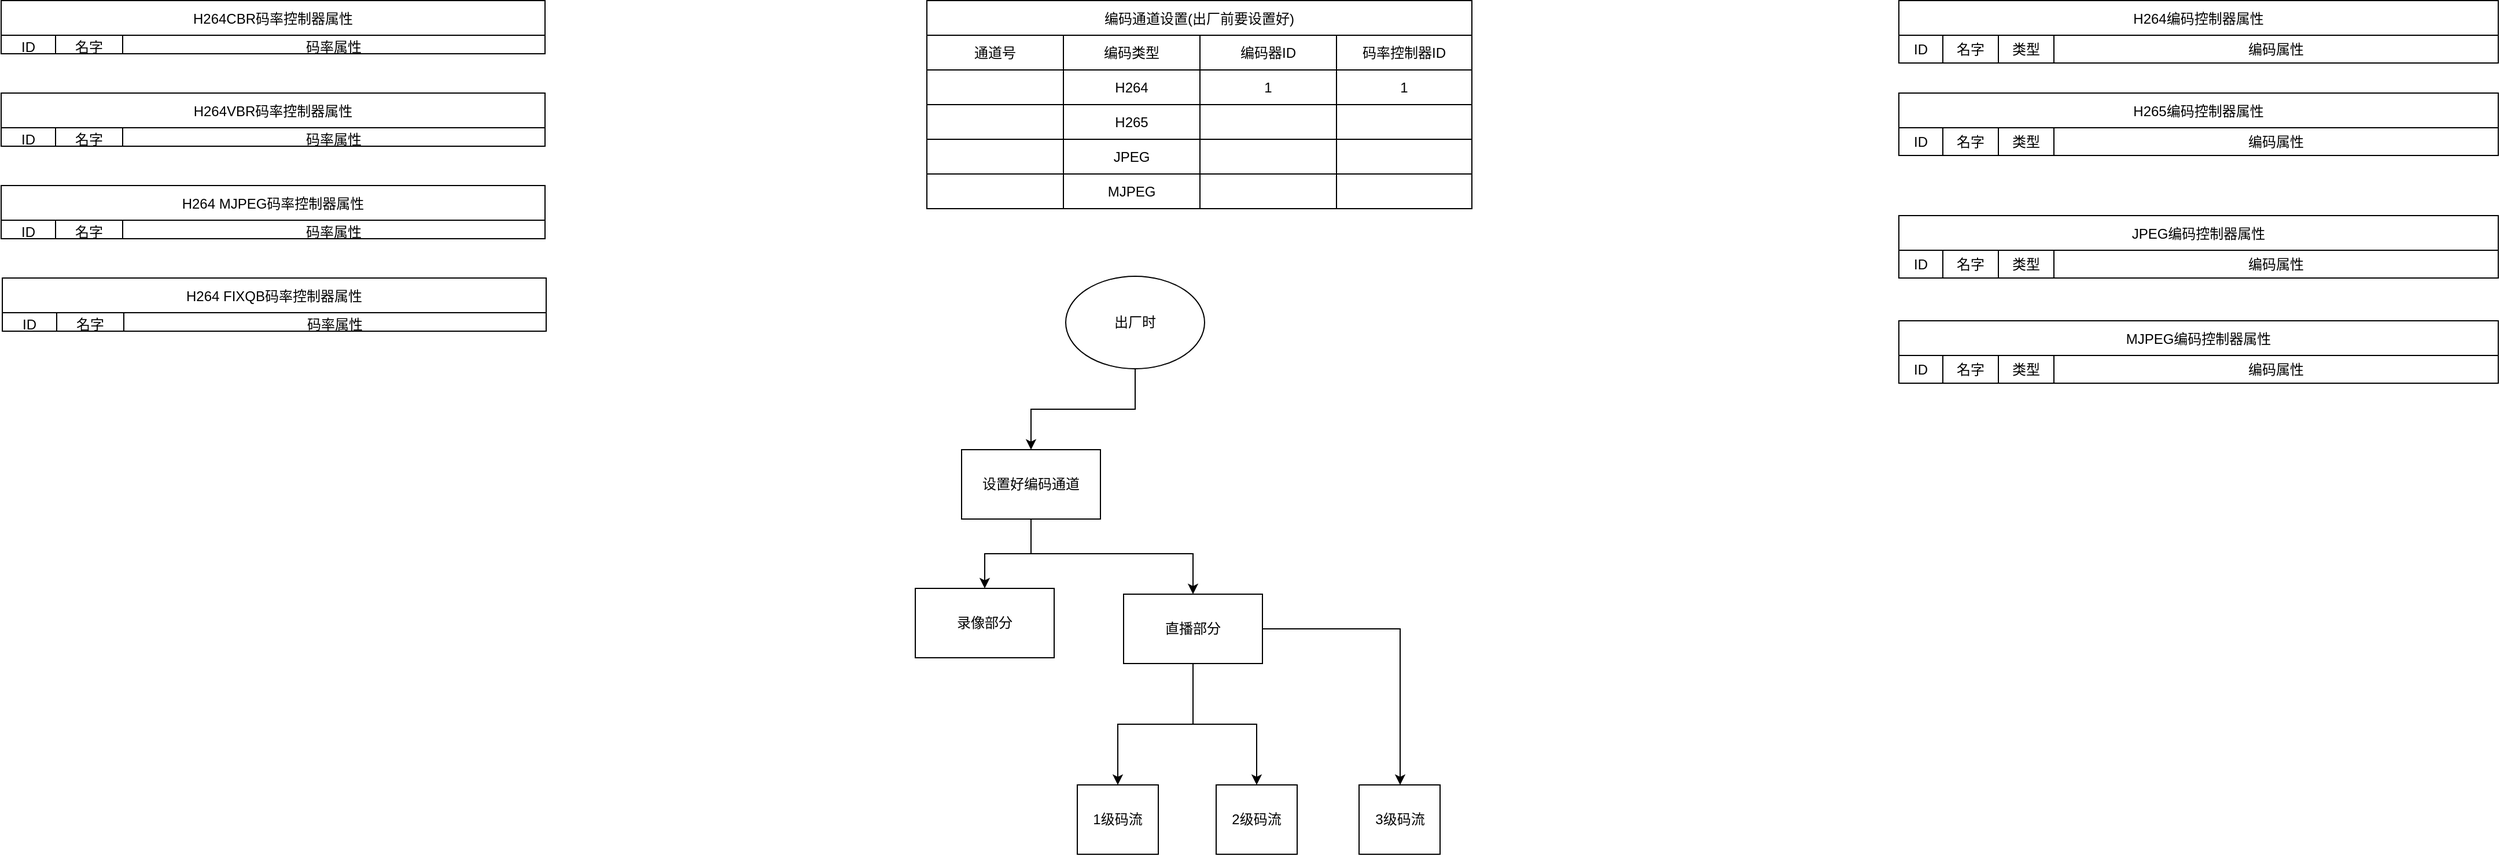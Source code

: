 <mxfile version="20.8.16" type="github">
  <diagram id="KSP_Ek3BJwsrb4C-WZ7z" name="第 1 页">
    <mxGraphModel dx="2345" dy="686" grid="1" gridSize="10" guides="1" tooltips="1" connect="1" arrows="1" fold="1" page="1" pageScale="1" pageWidth="827" pageHeight="1169" math="0" shadow="0">
      <root>
        <mxCell id="0" />
        <mxCell id="1" parent="0" />
        <mxCell id="0UnH1oCZMurItEouwhYK-30" value="" style="shape=partialRectangle;html=1;whiteSpace=wrap;connectable=0;strokeColor=inherit;overflow=hidden;fillColor=none;top=0;left=0;bottom=0;right=0;pointerEvents=1;" vertex="1" parent="1">
          <mxGeometry x="-640" y="91.5" width="60" height="40" as="geometry">
            <mxRectangle width="60" height="40" as="alternateBounds" />
          </mxGeometry>
        </mxCell>
        <mxCell id="0UnH1oCZMurItEouwhYK-40" value="编码通道设置(出厂前要设置好)" style="shape=table;startSize=30;container=1;collapsible=0;childLayout=tableLayout;" vertex="1" parent="1">
          <mxGeometry x="40" y="41.5" width="471" height="180" as="geometry" />
        </mxCell>
        <mxCell id="0UnH1oCZMurItEouwhYK-41" value="" style="shape=tableRow;horizontal=0;startSize=0;swimlaneHead=0;swimlaneBody=0;strokeColor=inherit;top=0;left=0;bottom=0;right=0;collapsible=0;dropTarget=0;fillColor=none;points=[[0,0.5],[1,0.5]];portConstraint=eastwest;" vertex="1" parent="0UnH1oCZMurItEouwhYK-40">
          <mxGeometry y="30" width="471" height="30" as="geometry" />
        </mxCell>
        <mxCell id="0UnH1oCZMurItEouwhYK-105" value="通道号" style="shape=partialRectangle;html=1;whiteSpace=wrap;connectable=0;strokeColor=inherit;overflow=hidden;fillColor=none;top=0;left=0;bottom=0;right=0;pointerEvents=1;" vertex="1" parent="0UnH1oCZMurItEouwhYK-41">
          <mxGeometry width="118" height="30" as="geometry">
            <mxRectangle width="118" height="30" as="alternateBounds" />
          </mxGeometry>
        </mxCell>
        <mxCell id="0UnH1oCZMurItEouwhYK-42" value="编码类型" style="shape=partialRectangle;html=1;whiteSpace=wrap;connectable=0;strokeColor=inherit;overflow=hidden;fillColor=none;top=0;left=0;bottom=0;right=0;pointerEvents=1;" vertex="1" parent="0UnH1oCZMurItEouwhYK-41">
          <mxGeometry x="118" width="118" height="30" as="geometry">
            <mxRectangle width="118" height="30" as="alternateBounds" />
          </mxGeometry>
        </mxCell>
        <mxCell id="0UnH1oCZMurItEouwhYK-44" value="编码器ID" style="shape=partialRectangle;html=1;whiteSpace=wrap;connectable=0;strokeColor=inherit;overflow=hidden;fillColor=none;top=0;left=0;bottom=0;right=0;pointerEvents=1;" vertex="1" parent="0UnH1oCZMurItEouwhYK-41">
          <mxGeometry x="236" width="118" height="30" as="geometry">
            <mxRectangle width="118" height="30" as="alternateBounds" />
          </mxGeometry>
        </mxCell>
        <mxCell id="0UnH1oCZMurItEouwhYK-57" value="码率控制器ID" style="shape=partialRectangle;html=1;whiteSpace=wrap;connectable=0;strokeColor=inherit;overflow=hidden;fillColor=none;top=0;left=0;bottom=0;right=0;pointerEvents=1;" vertex="1" parent="0UnH1oCZMurItEouwhYK-41">
          <mxGeometry x="354" width="117" height="30" as="geometry">
            <mxRectangle width="117" height="30" as="alternateBounds" />
          </mxGeometry>
        </mxCell>
        <mxCell id="0UnH1oCZMurItEouwhYK-45" value="" style="shape=tableRow;horizontal=0;startSize=0;swimlaneHead=0;swimlaneBody=0;strokeColor=inherit;top=0;left=0;bottom=0;right=0;collapsible=0;dropTarget=0;fillColor=none;points=[[0,0.5],[1,0.5]];portConstraint=eastwest;" vertex="1" parent="0UnH1oCZMurItEouwhYK-40">
          <mxGeometry y="60" width="471" height="30" as="geometry" />
        </mxCell>
        <mxCell id="0UnH1oCZMurItEouwhYK-106" style="shape=partialRectangle;html=1;whiteSpace=wrap;connectable=0;strokeColor=inherit;overflow=hidden;fillColor=none;top=0;left=0;bottom=0;right=0;pointerEvents=1;" vertex="1" parent="0UnH1oCZMurItEouwhYK-45">
          <mxGeometry width="118" height="30" as="geometry">
            <mxRectangle width="118" height="30" as="alternateBounds" />
          </mxGeometry>
        </mxCell>
        <mxCell id="0UnH1oCZMurItEouwhYK-46" value="H264" style="shape=partialRectangle;html=1;whiteSpace=wrap;connectable=0;strokeColor=inherit;overflow=hidden;fillColor=none;top=0;left=0;bottom=0;right=0;pointerEvents=1;" vertex="1" parent="0UnH1oCZMurItEouwhYK-45">
          <mxGeometry x="118" width="118" height="30" as="geometry">
            <mxRectangle width="118" height="30" as="alternateBounds" />
          </mxGeometry>
        </mxCell>
        <mxCell id="0UnH1oCZMurItEouwhYK-48" value="1" style="shape=partialRectangle;html=1;whiteSpace=wrap;connectable=0;strokeColor=inherit;overflow=hidden;fillColor=none;top=0;left=0;bottom=0;right=0;pointerEvents=1;" vertex="1" parent="0UnH1oCZMurItEouwhYK-45">
          <mxGeometry x="236" width="118" height="30" as="geometry">
            <mxRectangle width="118" height="30" as="alternateBounds" />
          </mxGeometry>
        </mxCell>
        <mxCell id="0UnH1oCZMurItEouwhYK-58" value="1" style="shape=partialRectangle;html=1;whiteSpace=wrap;connectable=0;strokeColor=inherit;overflow=hidden;fillColor=none;top=0;left=0;bottom=0;right=0;pointerEvents=1;" vertex="1" parent="0UnH1oCZMurItEouwhYK-45">
          <mxGeometry x="354" width="117" height="30" as="geometry">
            <mxRectangle width="117" height="30" as="alternateBounds" />
          </mxGeometry>
        </mxCell>
        <mxCell id="0UnH1oCZMurItEouwhYK-49" value="" style="shape=tableRow;horizontal=0;startSize=0;swimlaneHead=0;swimlaneBody=0;strokeColor=inherit;top=0;left=0;bottom=0;right=0;collapsible=0;dropTarget=0;fillColor=none;points=[[0,0.5],[1,0.5]];portConstraint=eastwest;" vertex="1" parent="0UnH1oCZMurItEouwhYK-40">
          <mxGeometry y="90" width="471" height="30" as="geometry" />
        </mxCell>
        <mxCell id="0UnH1oCZMurItEouwhYK-107" style="shape=partialRectangle;html=1;whiteSpace=wrap;connectable=0;strokeColor=inherit;overflow=hidden;fillColor=none;top=0;left=0;bottom=0;right=0;pointerEvents=1;" vertex="1" parent="0UnH1oCZMurItEouwhYK-49">
          <mxGeometry width="118" height="30" as="geometry">
            <mxRectangle width="118" height="30" as="alternateBounds" />
          </mxGeometry>
        </mxCell>
        <mxCell id="0UnH1oCZMurItEouwhYK-50" value="H265" style="shape=partialRectangle;html=1;whiteSpace=wrap;connectable=0;strokeColor=inherit;overflow=hidden;fillColor=none;top=0;left=0;bottom=0;right=0;pointerEvents=1;" vertex="1" parent="0UnH1oCZMurItEouwhYK-49">
          <mxGeometry x="118" width="118" height="30" as="geometry">
            <mxRectangle width="118" height="30" as="alternateBounds" />
          </mxGeometry>
        </mxCell>
        <mxCell id="0UnH1oCZMurItEouwhYK-52" value="" style="shape=partialRectangle;html=1;whiteSpace=wrap;connectable=0;strokeColor=inherit;overflow=hidden;fillColor=none;top=0;left=0;bottom=0;right=0;pointerEvents=1;" vertex="1" parent="0UnH1oCZMurItEouwhYK-49">
          <mxGeometry x="236" width="118" height="30" as="geometry">
            <mxRectangle width="118" height="30" as="alternateBounds" />
          </mxGeometry>
        </mxCell>
        <mxCell id="0UnH1oCZMurItEouwhYK-59" style="shape=partialRectangle;html=1;whiteSpace=wrap;connectable=0;strokeColor=inherit;overflow=hidden;fillColor=none;top=0;left=0;bottom=0;right=0;pointerEvents=1;" vertex="1" parent="0UnH1oCZMurItEouwhYK-49">
          <mxGeometry x="354" width="117" height="30" as="geometry">
            <mxRectangle width="117" height="30" as="alternateBounds" />
          </mxGeometry>
        </mxCell>
        <mxCell id="0UnH1oCZMurItEouwhYK-53" style="shape=tableRow;horizontal=0;startSize=0;swimlaneHead=0;swimlaneBody=0;strokeColor=inherit;top=0;left=0;bottom=0;right=0;collapsible=0;dropTarget=0;fillColor=none;points=[[0,0.5],[1,0.5]];portConstraint=eastwest;" vertex="1" parent="0UnH1oCZMurItEouwhYK-40">
          <mxGeometry y="120" width="471" height="30" as="geometry" />
        </mxCell>
        <mxCell id="0UnH1oCZMurItEouwhYK-108" style="shape=partialRectangle;html=1;whiteSpace=wrap;connectable=0;strokeColor=inherit;overflow=hidden;fillColor=none;top=0;left=0;bottom=0;right=0;pointerEvents=1;" vertex="1" parent="0UnH1oCZMurItEouwhYK-53">
          <mxGeometry width="118" height="30" as="geometry">
            <mxRectangle width="118" height="30" as="alternateBounds" />
          </mxGeometry>
        </mxCell>
        <mxCell id="0UnH1oCZMurItEouwhYK-54" value="JPEG" style="shape=partialRectangle;html=1;whiteSpace=wrap;connectable=0;strokeColor=inherit;overflow=hidden;fillColor=none;top=0;left=0;bottom=0;right=0;pointerEvents=1;" vertex="1" parent="0UnH1oCZMurItEouwhYK-53">
          <mxGeometry x="118" width="118" height="30" as="geometry">
            <mxRectangle width="118" height="30" as="alternateBounds" />
          </mxGeometry>
        </mxCell>
        <mxCell id="0UnH1oCZMurItEouwhYK-56" style="shape=partialRectangle;html=1;whiteSpace=wrap;connectable=0;strokeColor=inherit;overflow=hidden;fillColor=none;top=0;left=0;bottom=0;right=0;pointerEvents=1;" vertex="1" parent="0UnH1oCZMurItEouwhYK-53">
          <mxGeometry x="236" width="118" height="30" as="geometry">
            <mxRectangle width="118" height="30" as="alternateBounds" />
          </mxGeometry>
        </mxCell>
        <mxCell id="0UnH1oCZMurItEouwhYK-60" style="shape=partialRectangle;html=1;whiteSpace=wrap;connectable=0;strokeColor=inherit;overflow=hidden;fillColor=none;top=0;left=0;bottom=0;right=0;pointerEvents=1;" vertex="1" parent="0UnH1oCZMurItEouwhYK-53">
          <mxGeometry x="354" width="117" height="30" as="geometry">
            <mxRectangle width="117" height="30" as="alternateBounds" />
          </mxGeometry>
        </mxCell>
        <mxCell id="0UnH1oCZMurItEouwhYK-185" style="shape=tableRow;horizontal=0;startSize=0;swimlaneHead=0;swimlaneBody=0;strokeColor=inherit;top=0;left=0;bottom=0;right=0;collapsible=0;dropTarget=0;fillColor=none;points=[[0,0.5],[1,0.5]];portConstraint=eastwest;" vertex="1" parent="0UnH1oCZMurItEouwhYK-40">
          <mxGeometry y="150" width="471" height="30" as="geometry" />
        </mxCell>
        <mxCell id="0UnH1oCZMurItEouwhYK-186" style="shape=partialRectangle;html=1;whiteSpace=wrap;connectable=0;strokeColor=inherit;overflow=hidden;fillColor=none;top=0;left=0;bottom=0;right=0;pointerEvents=1;" vertex="1" parent="0UnH1oCZMurItEouwhYK-185">
          <mxGeometry width="118" height="30" as="geometry">
            <mxRectangle width="118" height="30" as="alternateBounds" />
          </mxGeometry>
        </mxCell>
        <mxCell id="0UnH1oCZMurItEouwhYK-187" value="MJPEG" style="shape=partialRectangle;html=1;whiteSpace=wrap;connectable=0;strokeColor=inherit;overflow=hidden;fillColor=none;top=0;left=0;bottom=0;right=0;pointerEvents=1;" vertex="1" parent="0UnH1oCZMurItEouwhYK-185">
          <mxGeometry x="118" width="118" height="30" as="geometry">
            <mxRectangle width="118" height="30" as="alternateBounds" />
          </mxGeometry>
        </mxCell>
        <mxCell id="0UnH1oCZMurItEouwhYK-188" style="shape=partialRectangle;html=1;whiteSpace=wrap;connectable=0;strokeColor=inherit;overflow=hidden;fillColor=none;top=0;left=0;bottom=0;right=0;pointerEvents=1;" vertex="1" parent="0UnH1oCZMurItEouwhYK-185">
          <mxGeometry x="236" width="118" height="30" as="geometry">
            <mxRectangle width="118" height="30" as="alternateBounds" />
          </mxGeometry>
        </mxCell>
        <mxCell id="0UnH1oCZMurItEouwhYK-189" style="shape=partialRectangle;html=1;whiteSpace=wrap;connectable=0;strokeColor=inherit;overflow=hidden;fillColor=none;top=0;left=0;bottom=0;right=0;pointerEvents=1;" vertex="1" parent="0UnH1oCZMurItEouwhYK-185">
          <mxGeometry x="354" width="117" height="30" as="geometry">
            <mxRectangle width="117" height="30" as="alternateBounds" />
          </mxGeometry>
        </mxCell>
        <mxCell id="0UnH1oCZMurItEouwhYK-69" value="H264编码控制器属性" style="shape=table;startSize=30;container=1;collapsible=0;childLayout=tableLayout;" vertex="1" parent="1">
          <mxGeometry x="880" y="41.5" width="518" height="54" as="geometry" />
        </mxCell>
        <mxCell id="0UnH1oCZMurItEouwhYK-70" value="" style="shape=tableRow;horizontal=0;startSize=0;swimlaneHead=0;swimlaneBody=0;strokeColor=inherit;top=0;left=0;bottom=0;right=0;collapsible=0;dropTarget=0;fillColor=none;points=[[0,0.5],[1,0.5]];portConstraint=eastwest;" vertex="1" parent="0UnH1oCZMurItEouwhYK-69">
          <mxGeometry y="30" width="518" height="24" as="geometry" />
        </mxCell>
        <mxCell id="0UnH1oCZMurItEouwhYK-71" value="ID" style="shape=partialRectangle;html=1;whiteSpace=wrap;connectable=0;strokeColor=inherit;overflow=hidden;fillColor=none;top=0;left=0;bottom=0;right=0;pointerEvents=1;" vertex="1" parent="0UnH1oCZMurItEouwhYK-70">
          <mxGeometry width="38" height="24" as="geometry">
            <mxRectangle width="38" height="24" as="alternateBounds" />
          </mxGeometry>
        </mxCell>
        <mxCell id="0UnH1oCZMurItEouwhYK-98" value="名字" style="shape=partialRectangle;html=1;whiteSpace=wrap;connectable=0;strokeColor=inherit;overflow=hidden;fillColor=none;top=0;left=0;bottom=0;right=0;pointerEvents=1;" vertex="1" parent="0UnH1oCZMurItEouwhYK-70">
          <mxGeometry x="38" width="48" height="24" as="geometry">
            <mxRectangle width="48" height="24" as="alternateBounds" />
          </mxGeometry>
        </mxCell>
        <mxCell id="0UnH1oCZMurItEouwhYK-121" value="类型" style="shape=partialRectangle;html=1;whiteSpace=wrap;connectable=0;strokeColor=inherit;overflow=hidden;fillColor=none;top=0;left=0;bottom=0;right=0;pointerEvents=1;" vertex="1" parent="0UnH1oCZMurItEouwhYK-70">
          <mxGeometry x="86" width="48" height="24" as="geometry">
            <mxRectangle width="48" height="24" as="alternateBounds" />
          </mxGeometry>
        </mxCell>
        <mxCell id="0UnH1oCZMurItEouwhYK-72" value="编码属性" style="shape=partialRectangle;html=1;whiteSpace=wrap;connectable=0;strokeColor=inherit;overflow=hidden;fillColor=none;top=0;left=0;bottom=0;right=0;pointerEvents=1;" vertex="1" parent="0UnH1oCZMurItEouwhYK-70">
          <mxGeometry x="134" width="384" height="24" as="geometry">
            <mxRectangle width="384" height="24" as="alternateBounds" />
          </mxGeometry>
        </mxCell>
        <mxCell id="0UnH1oCZMurItEouwhYK-82" value="H264CBR码率控制器属性" style="shape=table;startSize=30;container=1;collapsible=0;childLayout=tableLayout;" vertex="1" parent="1">
          <mxGeometry x="-760" y="41.5" width="470" height="46" as="geometry" />
        </mxCell>
        <mxCell id="0UnH1oCZMurItEouwhYK-83" value="" style="shape=tableRow;horizontal=0;startSize=0;swimlaneHead=0;swimlaneBody=0;strokeColor=inherit;top=0;left=0;bottom=0;right=0;collapsible=0;dropTarget=0;fillColor=none;points=[[0,0.5],[1,0.5]];portConstraint=eastwest;" vertex="1" parent="0UnH1oCZMurItEouwhYK-82">
          <mxGeometry y="30" width="470" height="16" as="geometry" />
        </mxCell>
        <mxCell id="0UnH1oCZMurItEouwhYK-84" value="ID" style="shape=partialRectangle;html=1;whiteSpace=wrap;connectable=0;strokeColor=inherit;overflow=hidden;fillColor=none;top=0;left=0;bottom=0;right=0;pointerEvents=1;" vertex="1" parent="0UnH1oCZMurItEouwhYK-83">
          <mxGeometry width="47" height="16" as="geometry">
            <mxRectangle width="47" height="16" as="alternateBounds" />
          </mxGeometry>
        </mxCell>
        <mxCell id="0UnH1oCZMurItEouwhYK-102" value="名字" style="shape=partialRectangle;html=1;whiteSpace=wrap;connectable=0;strokeColor=inherit;overflow=hidden;fillColor=none;top=0;left=0;bottom=0;right=0;pointerEvents=1;" vertex="1" parent="0UnH1oCZMurItEouwhYK-83">
          <mxGeometry x="47" width="58" height="16" as="geometry">
            <mxRectangle width="58" height="16" as="alternateBounds" />
          </mxGeometry>
        </mxCell>
        <mxCell id="0UnH1oCZMurItEouwhYK-85" value="码率属性" style="shape=partialRectangle;html=1;whiteSpace=wrap;connectable=0;strokeColor=inherit;overflow=hidden;fillColor=none;top=0;left=0;bottom=0;right=0;pointerEvents=1;" vertex="1" parent="0UnH1oCZMurItEouwhYK-83">
          <mxGeometry x="105" width="365" height="16" as="geometry">
            <mxRectangle width="365" height="16" as="alternateBounds" />
          </mxGeometry>
        </mxCell>
        <mxCell id="0UnH1oCZMurItEouwhYK-152" value="H264VBR码率控制器属性" style="shape=table;startSize=30;container=1;collapsible=0;childLayout=tableLayout;" vertex="1" parent="1">
          <mxGeometry x="-760" y="121.5" width="470" height="46" as="geometry" />
        </mxCell>
        <mxCell id="0UnH1oCZMurItEouwhYK-153" value="" style="shape=tableRow;horizontal=0;startSize=0;swimlaneHead=0;swimlaneBody=0;strokeColor=inherit;top=0;left=0;bottom=0;right=0;collapsible=0;dropTarget=0;fillColor=none;points=[[0,0.5],[1,0.5]];portConstraint=eastwest;" vertex="1" parent="0UnH1oCZMurItEouwhYK-152">
          <mxGeometry y="30" width="470" height="16" as="geometry" />
        </mxCell>
        <mxCell id="0UnH1oCZMurItEouwhYK-154" value="ID" style="shape=partialRectangle;html=1;whiteSpace=wrap;connectable=0;strokeColor=inherit;overflow=hidden;fillColor=none;top=0;left=0;bottom=0;right=0;pointerEvents=1;" vertex="1" parent="0UnH1oCZMurItEouwhYK-153">
          <mxGeometry width="47" height="16" as="geometry">
            <mxRectangle width="47" height="16" as="alternateBounds" />
          </mxGeometry>
        </mxCell>
        <mxCell id="0UnH1oCZMurItEouwhYK-155" value="名字" style="shape=partialRectangle;html=1;whiteSpace=wrap;connectable=0;strokeColor=inherit;overflow=hidden;fillColor=none;top=0;left=0;bottom=0;right=0;pointerEvents=1;" vertex="1" parent="0UnH1oCZMurItEouwhYK-153">
          <mxGeometry x="47" width="58" height="16" as="geometry">
            <mxRectangle width="58" height="16" as="alternateBounds" />
          </mxGeometry>
        </mxCell>
        <mxCell id="0UnH1oCZMurItEouwhYK-156" value="码率属性" style="shape=partialRectangle;html=1;whiteSpace=wrap;connectable=0;strokeColor=inherit;overflow=hidden;fillColor=none;top=0;left=0;bottom=0;right=0;pointerEvents=1;" vertex="1" parent="0UnH1oCZMurItEouwhYK-153">
          <mxGeometry x="105" width="365" height="16" as="geometry">
            <mxRectangle width="365" height="16" as="alternateBounds" />
          </mxGeometry>
        </mxCell>
        <mxCell id="0UnH1oCZMurItEouwhYK-157" value="H264 MJPEG码率控制器属性" style="shape=table;startSize=30;container=1;collapsible=0;childLayout=tableLayout;" vertex="1" parent="1">
          <mxGeometry x="-760" y="201.5" width="470" height="46" as="geometry" />
        </mxCell>
        <mxCell id="0UnH1oCZMurItEouwhYK-158" value="" style="shape=tableRow;horizontal=0;startSize=0;swimlaneHead=0;swimlaneBody=0;strokeColor=inherit;top=0;left=0;bottom=0;right=0;collapsible=0;dropTarget=0;fillColor=none;points=[[0,0.5],[1,0.5]];portConstraint=eastwest;" vertex="1" parent="0UnH1oCZMurItEouwhYK-157">
          <mxGeometry y="30" width="470" height="16" as="geometry" />
        </mxCell>
        <mxCell id="0UnH1oCZMurItEouwhYK-159" value="ID" style="shape=partialRectangle;html=1;whiteSpace=wrap;connectable=0;strokeColor=inherit;overflow=hidden;fillColor=none;top=0;left=0;bottom=0;right=0;pointerEvents=1;" vertex="1" parent="0UnH1oCZMurItEouwhYK-158">
          <mxGeometry width="47" height="16" as="geometry">
            <mxRectangle width="47" height="16" as="alternateBounds" />
          </mxGeometry>
        </mxCell>
        <mxCell id="0UnH1oCZMurItEouwhYK-160" value="名字" style="shape=partialRectangle;html=1;whiteSpace=wrap;connectable=0;strokeColor=inherit;overflow=hidden;fillColor=none;top=0;left=0;bottom=0;right=0;pointerEvents=1;" vertex="1" parent="0UnH1oCZMurItEouwhYK-158">
          <mxGeometry x="47" width="58" height="16" as="geometry">
            <mxRectangle width="58" height="16" as="alternateBounds" />
          </mxGeometry>
        </mxCell>
        <mxCell id="0UnH1oCZMurItEouwhYK-161" value="码率属性" style="shape=partialRectangle;html=1;whiteSpace=wrap;connectable=0;strokeColor=inherit;overflow=hidden;fillColor=none;top=0;left=0;bottom=0;right=0;pointerEvents=1;" vertex="1" parent="0UnH1oCZMurItEouwhYK-158">
          <mxGeometry x="105" width="365" height="16" as="geometry">
            <mxRectangle width="365" height="16" as="alternateBounds" />
          </mxGeometry>
        </mxCell>
        <mxCell id="0UnH1oCZMurItEouwhYK-162" value="H265编码控制器属性" style="shape=table;startSize=30;container=1;collapsible=0;childLayout=tableLayout;" vertex="1" parent="1">
          <mxGeometry x="880" y="121.5" width="518" height="54" as="geometry" />
        </mxCell>
        <mxCell id="0UnH1oCZMurItEouwhYK-163" value="" style="shape=tableRow;horizontal=0;startSize=0;swimlaneHead=0;swimlaneBody=0;strokeColor=inherit;top=0;left=0;bottom=0;right=0;collapsible=0;dropTarget=0;fillColor=none;points=[[0,0.5],[1,0.5]];portConstraint=eastwest;" vertex="1" parent="0UnH1oCZMurItEouwhYK-162">
          <mxGeometry y="30" width="518" height="24" as="geometry" />
        </mxCell>
        <mxCell id="0UnH1oCZMurItEouwhYK-164" value="ID" style="shape=partialRectangle;html=1;whiteSpace=wrap;connectable=0;strokeColor=inherit;overflow=hidden;fillColor=none;top=0;left=0;bottom=0;right=0;pointerEvents=1;" vertex="1" parent="0UnH1oCZMurItEouwhYK-163">
          <mxGeometry width="38" height="24" as="geometry">
            <mxRectangle width="38" height="24" as="alternateBounds" />
          </mxGeometry>
        </mxCell>
        <mxCell id="0UnH1oCZMurItEouwhYK-165" value="名字" style="shape=partialRectangle;html=1;whiteSpace=wrap;connectable=0;strokeColor=inherit;overflow=hidden;fillColor=none;top=0;left=0;bottom=0;right=0;pointerEvents=1;" vertex="1" parent="0UnH1oCZMurItEouwhYK-163">
          <mxGeometry x="38" width="48" height="24" as="geometry">
            <mxRectangle width="48" height="24" as="alternateBounds" />
          </mxGeometry>
        </mxCell>
        <mxCell id="0UnH1oCZMurItEouwhYK-166" value="类型" style="shape=partialRectangle;html=1;whiteSpace=wrap;connectable=0;strokeColor=inherit;overflow=hidden;fillColor=none;top=0;left=0;bottom=0;right=0;pointerEvents=1;" vertex="1" parent="0UnH1oCZMurItEouwhYK-163">
          <mxGeometry x="86" width="48" height="24" as="geometry">
            <mxRectangle width="48" height="24" as="alternateBounds" />
          </mxGeometry>
        </mxCell>
        <mxCell id="0UnH1oCZMurItEouwhYK-167" value="编码属性" style="shape=partialRectangle;html=1;whiteSpace=wrap;connectable=0;strokeColor=inherit;overflow=hidden;fillColor=none;top=0;left=0;bottom=0;right=0;pointerEvents=1;" vertex="1" parent="0UnH1oCZMurItEouwhYK-163">
          <mxGeometry x="134" width="384" height="24" as="geometry">
            <mxRectangle width="384" height="24" as="alternateBounds" />
          </mxGeometry>
        </mxCell>
        <mxCell id="0UnH1oCZMurItEouwhYK-168" value="H264 FIXQB码率控制器属性" style="shape=table;startSize=30;container=1;collapsible=0;childLayout=tableLayout;" vertex="1" parent="1">
          <mxGeometry x="-759" y="281.5" width="470" height="46" as="geometry" />
        </mxCell>
        <mxCell id="0UnH1oCZMurItEouwhYK-169" value="" style="shape=tableRow;horizontal=0;startSize=0;swimlaneHead=0;swimlaneBody=0;strokeColor=inherit;top=0;left=0;bottom=0;right=0;collapsible=0;dropTarget=0;fillColor=none;points=[[0,0.5],[1,0.5]];portConstraint=eastwest;" vertex="1" parent="0UnH1oCZMurItEouwhYK-168">
          <mxGeometry y="30" width="470" height="16" as="geometry" />
        </mxCell>
        <mxCell id="0UnH1oCZMurItEouwhYK-170" value="ID" style="shape=partialRectangle;html=1;whiteSpace=wrap;connectable=0;strokeColor=inherit;overflow=hidden;fillColor=none;top=0;left=0;bottom=0;right=0;pointerEvents=1;" vertex="1" parent="0UnH1oCZMurItEouwhYK-169">
          <mxGeometry width="47" height="16" as="geometry">
            <mxRectangle width="47" height="16" as="alternateBounds" />
          </mxGeometry>
        </mxCell>
        <mxCell id="0UnH1oCZMurItEouwhYK-171" value="名字" style="shape=partialRectangle;html=1;whiteSpace=wrap;connectable=0;strokeColor=inherit;overflow=hidden;fillColor=none;top=0;left=0;bottom=0;right=0;pointerEvents=1;" vertex="1" parent="0UnH1oCZMurItEouwhYK-169">
          <mxGeometry x="47" width="58" height="16" as="geometry">
            <mxRectangle width="58" height="16" as="alternateBounds" />
          </mxGeometry>
        </mxCell>
        <mxCell id="0UnH1oCZMurItEouwhYK-172" value="码率属性" style="shape=partialRectangle;html=1;whiteSpace=wrap;connectable=0;strokeColor=inherit;overflow=hidden;fillColor=none;top=0;left=0;bottom=0;right=0;pointerEvents=1;" vertex="1" parent="0UnH1oCZMurItEouwhYK-169">
          <mxGeometry x="105" width="365" height="16" as="geometry">
            <mxRectangle width="365" height="16" as="alternateBounds" />
          </mxGeometry>
        </mxCell>
        <mxCell id="0UnH1oCZMurItEouwhYK-173" value="JPEG编码控制器属性" style="shape=table;startSize=30;container=1;collapsible=0;childLayout=tableLayout;" vertex="1" parent="1">
          <mxGeometry x="880" y="227.5" width="518" height="54" as="geometry" />
        </mxCell>
        <mxCell id="0UnH1oCZMurItEouwhYK-174" value="" style="shape=tableRow;horizontal=0;startSize=0;swimlaneHead=0;swimlaneBody=0;strokeColor=inherit;top=0;left=0;bottom=0;right=0;collapsible=0;dropTarget=0;fillColor=none;points=[[0,0.5],[1,0.5]];portConstraint=eastwest;" vertex="1" parent="0UnH1oCZMurItEouwhYK-173">
          <mxGeometry y="30" width="518" height="24" as="geometry" />
        </mxCell>
        <mxCell id="0UnH1oCZMurItEouwhYK-175" value="ID" style="shape=partialRectangle;html=1;whiteSpace=wrap;connectable=0;strokeColor=inherit;overflow=hidden;fillColor=none;top=0;left=0;bottom=0;right=0;pointerEvents=1;" vertex="1" parent="0UnH1oCZMurItEouwhYK-174">
          <mxGeometry width="38" height="24" as="geometry">
            <mxRectangle width="38" height="24" as="alternateBounds" />
          </mxGeometry>
        </mxCell>
        <mxCell id="0UnH1oCZMurItEouwhYK-176" value="名字" style="shape=partialRectangle;html=1;whiteSpace=wrap;connectable=0;strokeColor=inherit;overflow=hidden;fillColor=none;top=0;left=0;bottom=0;right=0;pointerEvents=1;" vertex="1" parent="0UnH1oCZMurItEouwhYK-174">
          <mxGeometry x="38" width="48" height="24" as="geometry">
            <mxRectangle width="48" height="24" as="alternateBounds" />
          </mxGeometry>
        </mxCell>
        <mxCell id="0UnH1oCZMurItEouwhYK-177" value="类型" style="shape=partialRectangle;html=1;whiteSpace=wrap;connectable=0;strokeColor=inherit;overflow=hidden;fillColor=none;top=0;left=0;bottom=0;right=0;pointerEvents=1;" vertex="1" parent="0UnH1oCZMurItEouwhYK-174">
          <mxGeometry x="86" width="48" height="24" as="geometry">
            <mxRectangle width="48" height="24" as="alternateBounds" />
          </mxGeometry>
        </mxCell>
        <mxCell id="0UnH1oCZMurItEouwhYK-178" value="编码属性" style="shape=partialRectangle;html=1;whiteSpace=wrap;connectable=0;strokeColor=inherit;overflow=hidden;fillColor=none;top=0;left=0;bottom=0;right=0;pointerEvents=1;" vertex="1" parent="0UnH1oCZMurItEouwhYK-174">
          <mxGeometry x="134" width="384" height="24" as="geometry">
            <mxRectangle width="384" height="24" as="alternateBounds" />
          </mxGeometry>
        </mxCell>
        <mxCell id="0UnH1oCZMurItEouwhYK-179" value="MJPEG编码控制器属性" style="shape=table;startSize=30;container=1;collapsible=0;childLayout=tableLayout;" vertex="1" parent="1">
          <mxGeometry x="880" y="318.5" width="518" height="54" as="geometry" />
        </mxCell>
        <mxCell id="0UnH1oCZMurItEouwhYK-180" value="" style="shape=tableRow;horizontal=0;startSize=0;swimlaneHead=0;swimlaneBody=0;strokeColor=inherit;top=0;left=0;bottom=0;right=0;collapsible=0;dropTarget=0;fillColor=none;points=[[0,0.5],[1,0.5]];portConstraint=eastwest;" vertex="1" parent="0UnH1oCZMurItEouwhYK-179">
          <mxGeometry y="30" width="518" height="24" as="geometry" />
        </mxCell>
        <mxCell id="0UnH1oCZMurItEouwhYK-181" value="ID" style="shape=partialRectangle;html=1;whiteSpace=wrap;connectable=0;strokeColor=inherit;overflow=hidden;fillColor=none;top=0;left=0;bottom=0;right=0;pointerEvents=1;" vertex="1" parent="0UnH1oCZMurItEouwhYK-180">
          <mxGeometry width="38" height="24" as="geometry">
            <mxRectangle width="38" height="24" as="alternateBounds" />
          </mxGeometry>
        </mxCell>
        <mxCell id="0UnH1oCZMurItEouwhYK-182" value="名字" style="shape=partialRectangle;html=1;whiteSpace=wrap;connectable=0;strokeColor=inherit;overflow=hidden;fillColor=none;top=0;left=0;bottom=0;right=0;pointerEvents=1;" vertex="1" parent="0UnH1oCZMurItEouwhYK-180">
          <mxGeometry x="38" width="48" height="24" as="geometry">
            <mxRectangle width="48" height="24" as="alternateBounds" />
          </mxGeometry>
        </mxCell>
        <mxCell id="0UnH1oCZMurItEouwhYK-183" value="类型" style="shape=partialRectangle;html=1;whiteSpace=wrap;connectable=0;strokeColor=inherit;overflow=hidden;fillColor=none;top=0;left=0;bottom=0;right=0;pointerEvents=1;" vertex="1" parent="0UnH1oCZMurItEouwhYK-180">
          <mxGeometry x="86" width="48" height="24" as="geometry">
            <mxRectangle width="48" height="24" as="alternateBounds" />
          </mxGeometry>
        </mxCell>
        <mxCell id="0UnH1oCZMurItEouwhYK-184" value="编码属性" style="shape=partialRectangle;html=1;whiteSpace=wrap;connectable=0;strokeColor=inherit;overflow=hidden;fillColor=none;top=0;left=0;bottom=0;right=0;pointerEvents=1;" vertex="1" parent="0UnH1oCZMurItEouwhYK-180">
          <mxGeometry x="134" width="384" height="24" as="geometry">
            <mxRectangle width="384" height="24" as="alternateBounds" />
          </mxGeometry>
        </mxCell>
        <mxCell id="0UnH1oCZMurItEouwhYK-192" style="edgeStyle=orthogonalEdgeStyle;rounded=0;orthogonalLoop=1;jettySize=auto;html=1;" edge="1" parent="1" source="0UnH1oCZMurItEouwhYK-190" target="0UnH1oCZMurItEouwhYK-191">
          <mxGeometry relative="1" as="geometry" />
        </mxCell>
        <mxCell id="0UnH1oCZMurItEouwhYK-190" value="出厂时" style="ellipse;whiteSpace=wrap;html=1;" vertex="1" parent="1">
          <mxGeometry x="160" y="280" width="120" height="80" as="geometry" />
        </mxCell>
        <mxCell id="0UnH1oCZMurItEouwhYK-194" style="edgeStyle=orthogonalEdgeStyle;rounded=0;orthogonalLoop=1;jettySize=auto;html=1;" edge="1" parent="1" source="0UnH1oCZMurItEouwhYK-191" target="0UnH1oCZMurItEouwhYK-193">
          <mxGeometry relative="1" as="geometry" />
        </mxCell>
        <mxCell id="0UnH1oCZMurItEouwhYK-196" style="edgeStyle=orthogonalEdgeStyle;rounded=0;orthogonalLoop=1;jettySize=auto;html=1;entryX=0.5;entryY=0;entryDx=0;entryDy=0;" edge="1" parent="1" source="0UnH1oCZMurItEouwhYK-191" target="0UnH1oCZMurItEouwhYK-195">
          <mxGeometry relative="1" as="geometry">
            <Array as="points">
              <mxPoint x="130" y="520" />
              <mxPoint x="270" y="520" />
            </Array>
          </mxGeometry>
        </mxCell>
        <mxCell id="0UnH1oCZMurItEouwhYK-191" value="设置好编码通道" style="whiteSpace=wrap;html=1;" vertex="1" parent="1">
          <mxGeometry x="70" y="430" width="120" height="60" as="geometry" />
        </mxCell>
        <mxCell id="0UnH1oCZMurItEouwhYK-193" value="录像部分" style="whiteSpace=wrap;html=1;" vertex="1" parent="1">
          <mxGeometry x="30" y="550" width="120" height="60" as="geometry" />
        </mxCell>
        <mxCell id="0UnH1oCZMurItEouwhYK-198" style="edgeStyle=orthogonalEdgeStyle;rounded=0;orthogonalLoop=1;jettySize=auto;html=1;" edge="1" parent="1" source="0UnH1oCZMurItEouwhYK-195" target="0UnH1oCZMurItEouwhYK-197">
          <mxGeometry relative="1" as="geometry" />
        </mxCell>
        <mxCell id="0UnH1oCZMurItEouwhYK-201" style="edgeStyle=orthogonalEdgeStyle;rounded=0;orthogonalLoop=1;jettySize=auto;html=1;entryX=0.5;entryY=0;entryDx=0;entryDy=0;" edge="1" parent="1" source="0UnH1oCZMurItEouwhYK-195" target="0UnH1oCZMurItEouwhYK-199">
          <mxGeometry relative="1" as="geometry" />
        </mxCell>
        <mxCell id="0UnH1oCZMurItEouwhYK-202" style="edgeStyle=orthogonalEdgeStyle;rounded=0;orthogonalLoop=1;jettySize=auto;html=1;" edge="1" parent="1" source="0UnH1oCZMurItEouwhYK-195" target="0UnH1oCZMurItEouwhYK-200">
          <mxGeometry relative="1" as="geometry">
            <Array as="points">
              <mxPoint x="449" y="585" />
            </Array>
          </mxGeometry>
        </mxCell>
        <mxCell id="0UnH1oCZMurItEouwhYK-195" value="直播部分" style="whiteSpace=wrap;html=1;" vertex="1" parent="1">
          <mxGeometry x="210" y="555" width="120" height="60" as="geometry" />
        </mxCell>
        <mxCell id="0UnH1oCZMurItEouwhYK-197" value="1级码流" style="whiteSpace=wrap;html=1;" vertex="1" parent="1">
          <mxGeometry x="170" y="720" width="70" height="60" as="geometry" />
        </mxCell>
        <mxCell id="0UnH1oCZMurItEouwhYK-199" value="2级码流" style="whiteSpace=wrap;html=1;" vertex="1" parent="1">
          <mxGeometry x="290" y="720" width="70" height="60" as="geometry" />
        </mxCell>
        <mxCell id="0UnH1oCZMurItEouwhYK-200" value="3级码流" style="whiteSpace=wrap;html=1;" vertex="1" parent="1">
          <mxGeometry x="413.5" y="720" width="70" height="60" as="geometry" />
        </mxCell>
      </root>
    </mxGraphModel>
  </diagram>
</mxfile>
